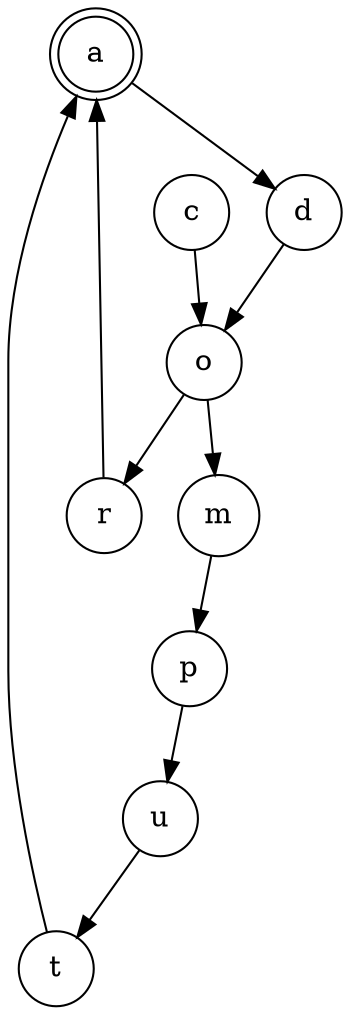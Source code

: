 digraph {   
    node [shape = doublecircle, color = black] a ;
    node [shape = circle];
    node [color= black];
    c -> o -> m -> p -> u -> t -> a -> d -> o -> r -> a;	
}